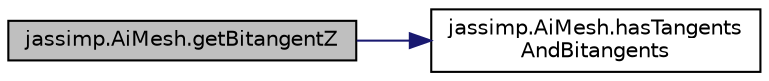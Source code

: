 digraph "jassimp.AiMesh.getBitangentZ"
{
  edge [fontname="Helvetica",fontsize="10",labelfontname="Helvetica",labelfontsize="10"];
  node [fontname="Helvetica",fontsize="10",shape=record];
  rankdir="LR";
  Node1 [label="jassimp.AiMesh.getBitangentZ",height=0.2,width=0.4,color="black", fillcolor="grey75", style="filled", fontcolor="black"];
  Node1 -> Node2 [color="midnightblue",fontsize="10",style="solid",fontname="Helvetica"];
  Node2 [label="jassimp.AiMesh.hasTangents\lAndBitangents",height=0.2,width=0.4,color="black", fillcolor="white", style="filled",URL="$classjassimp_1_1_ai_mesh.html#a9b22d95cc721f8052a21f9f6ba66702f"];
}
